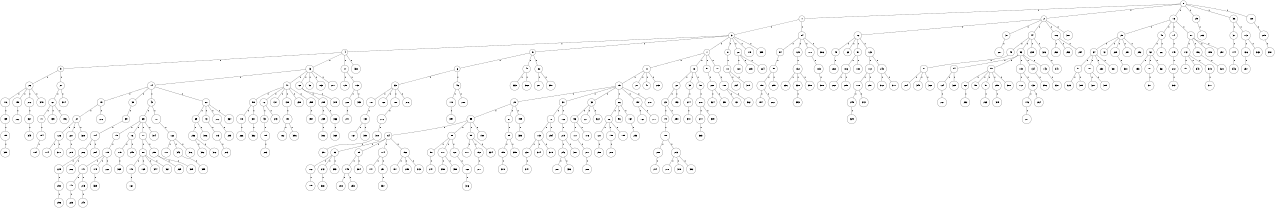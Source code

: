 graph G {
size="8.5,11;"
ratio = "expand;"
fixedsize="true;"
overlap="scale;"
node[shape=circle,width=.12,hight=.12,fontsize=12]
edge[fontsize=12]

0[label=" 0" color=black, pos="1.0355618,2.5189904!"];
1[label=" 1" color=black, pos="0.83431644,1.3970916!"];
2[label=" 2" color=black, pos="2.419312,2.6722125!"];
3[label=" 3" color=black, pos="2.7090285,0.24200887!"];
4[label=" 4" color=black, pos="2.9794138,2.2965048!"];
5[label=" 5" color=black, pos="0.53005843,2.3649492!"];
6[label=" 6" color=black, pos="0.78401243,0.84472479!"];
7[label=" 7" color=black, pos="1.3446989,0.82549464!"];
8[label=" 8" color=black, pos="1.4184374,2.2509116!"];
9[label=" 9" color=black, pos="1.7752499,0.06690261!"];
10[label=" 10" color=black, pos="1.4579785,2.3371267!"];
11[label=" 11" color=black, pos="0.4473514,2.3726051!"];
12[label=" 12" color=black, pos="2.4317456,0.4200244!"];
13[label=" 13" color=black, pos="0.76287455,0.59971407!"];
14[label=" 14" color=black, pos="1.0438733,2.9689733!"];
15[label=" 15" color=black, pos="1.5202123,1.7688329!"];
16[label=" 16" color=black, pos="0.13895297,2.1914035!"];
17[label=" 17" color=black, pos="2.6677477,0.10876485!"];
18[label=" 18" color=black, pos="2.9974212,1.2927333!"];
19[label=" 19" color=black, pos="1.0250271,2.8715378!"];
20[label=" 20" color=black, pos="1.3344483,2.4185768!"];
21[label=" 21" color=black, pos="1.0765358,0.64420983!"];
22[label=" 22" color=black, pos="0.46272968,2.5089813!"];
23[label=" 23" color=black, pos="2.407651,2.9215916!"];
24[label=" 24" color=black, pos="1.2975588,1.4608069!"];
25[label=" 25" color=black, pos="2.3713013,2.0910327!"];
26[label=" 26" color=black, pos="2.0154632,1.8134951!"];
27[label=" 27" color=black, pos="2.0491044,0.49726301!"];
28[label=" 28" color=black, pos="0.97659501,1.4808756!"];
29[label=" 29" color=black, pos="2.9341306,1.17354!"];
30[label=" 30" color=black, pos="1.7382685,2.3798022!"];
31[label=" 31" color=black, pos="1.9603356,1.6925234!"];
32[label=" 32" color=black, pos="2.414389,2.2232008!"];
33[label=" 33" color=black, pos="1.722902,2.1544127!"];
34[label=" 34" color=black, pos="0.69799955,2.7788555!"];
35[label=" 35" color=black, pos="1.6529406,2.1306567!"];
36[label=" 36" color=black, pos="0.19195831,1.6826665!"];
37[label=" 37" color=black, pos="1.7366176,0.52294917!"];
38[label=" 38" color=black, pos="1.5387277,2.6208056!"];
39[label=" 39" color=black, pos="0.20414525,2.7569576!"];
40[label=" 40" color=black, pos="1.4666593,2.4042245!"];
41[label=" 41" color=black, pos="2.294392,1.9279265!"];
42[label=" 42" color=black, pos="2.526545,2.7394955!"];
43[label=" 43" color=black, pos="2.9829006,0.80902125!"];
44[label=" 44" color=black, pos="2.4816844,2.3009478!"];
45[label=" 45" color=black, pos="1.3478942,2.6931882!"];
46[label=" 46" color=black, pos="0.72664839,0.38568517!"];
47[label=" 47" color=black, pos="1.6273227,1.5493279!"];
48[label=" 48" color=black, pos="2.1228013,1.2835433!"];
49[label=" 49" color=black, pos="0.51218963,2.4095849!"];
50[label=" 50" color=black, pos="2.918252,1.2182203!"];
51[label=" 51" color=black, pos="1.0192326,1.0760115!"];
52[label=" 52" color=black, pos="1.5189292,2.719219!"];
53[label=" 53" color=black, pos="0.20085634,0.75344528!"];
54[label=" 54" color=black, pos="0.72640091,2.8582984!"];
55[label=" 55" color=black, pos="2.2817733,2.4477057!"];
56[label=" 56" color=black, pos="1.3611787,2.8217678!"];
57[label=" 57" color=black, pos="1.9427189,1.9121029!"];
58[label=" 58" color=black, pos="1.3804331,0.76212346!"];
59[label=" 59" color=black, pos="0.15756474,2.9005826!"];
60[label=" 60" color=black, pos="2.2150943,2.5433174!"];
61[label=" 61" color=black, pos="1.0322088,2.3434554!"];
62[label=" 62" color=black, pos="2.4358931,0.11233336!"];
63[label=" 63" color=black, pos="0.60938005,0.12224093!"];
64[label=" 64" color=black, pos="0.2912881,1.843927!"];
65[label=" 65" color=black, pos="0.17536148,2.0949779!"];
66[label=" 66" color=black, pos="1.8863532,1.9554602!"];
67[label=" 67" color=black, pos="2.6952363,1.7204119!"];
68[label=" 68" color=black, pos="2.4758445,1.3262813!"];
69[label=" 69" color=black, pos="1.5604919,1.266663!"];
70[label=" 70" color=black, pos="0.87149048,2.7140514!"];
71[label=" 71" color=black, pos="2.9390354,0.45142925!"];
72[label=" 72" color=black, pos="2.7803011,2.4643305!"];
73[label=" 73" color=black, pos="2.0513862,2.5114572!"];
74[label=" 74" color=black, pos="1.4164097,1.9816574!"];
75[label=" 75" color=black, pos="0.32296021,1.0219767!"];
76[label=" 76" color=black, pos="1.9657985,0.30685792!"];
77[label=" 77" color=black, pos="1.0179947,0.52267553!"];
78[label=" 78" color=black, pos="0.95251722,0.37035575!"];
79[label=" 79" color=black, pos="0.073019299,1.1218761!"];
80[label=" 80" color=black, pos="0.11714128,2.808983!"];
81[label=" 81" color=black, pos="2.145515,1.106267!"];
82[label=" 82" color=black, pos="1.7873576,0.67357078!"];
83[label=" 83" color=black, pos="2.7899936,1.9091224!"];
84[label=" 84" color=black, pos="0.043805529,1.2820826!"];
85[label=" 85" color=black, pos="2.7895013,1.9512855!"];
86[label=" 86" color=black, pos="2.0414851,0.63357107!"];
87[label=" 87" color=black, pos="2.1434262,2.9678248!"];
88[label=" 88" color=black, pos="1.3416537,1.429095!"];
89[label=" 89" color=black, pos="0.097248045,2.0490934!"];
90[label=" 90" color=black, pos="0.62328634,1.9949234!"];
91[label=" 91" color=black, pos="1.4182116,2.1690721!"];
92[label=" 92" color=black, pos="0.12002621,1.5238174!"];
93[label=" 93" color=black, pos="0.25591286,0.65154594!"];
94[label=" 94" color=black, pos="1.7967441,0.41190238!"];
95[label=" 95" color=black, pos="0.040564157,2.2007379!"];
96[label=" 96" color=black, pos="1.1565351,1.8693865!"];
97[label=" 97" color=black, pos="0.16519495,2.1383887!"];
98[label=" 98" color=black, pos="1.641144,0.20176122!"];
99[label=" 99" color=black, pos="2.037358,0.52137282!"];
100[label=" 100" color=black, pos="0.82198799,1.0669116!"];
101[label=" 101" color=black, pos="2.5202932,1.3752988!"];
102[label=" 102" color=black, pos="0.0035745921,0.25720769!"];
103[label=" 103" color=black, pos="0.16692841,1.4263566!"];
104[label=" 104" color=black, pos="0.087778515,2.5772466!"];
105[label=" 105" color=black, pos="0.21422302,0.041454744!"];
106[label=" 106" color=black, pos="1.8489474,1.9147227!"];
107[label=" 107" color=black, pos="0.61404925,1.0436896!"];
108[label=" 108" color=black, pos="1.4812858,2.5139381!"];
109[label=" 109" color=black, pos="2.8290588,0.31861625!"];
110[label=" 110" color=black, pos="0.6764381,1.8767721!"];
111[label=" 111" color=black, pos="1.0337695,0.16682998!"];
112[label=" 112" color=black, pos="2.5988719,0.37452149!"];
113[label=" 113" color=black, pos="2.4597119,2.6684619!"];
114[label=" 114" color=black, pos="0.6591922,2.1949647!"];
115[label=" 115" color=black, pos="1.0192801,0.70927868!"];
116[label=" 116" color=black, pos="1.3492554,2.5021448!"];
117[label=" 117" color=black, pos="0.11245367,1.0109476!"];
118[label=" 118" color=black, pos="0.39658502,2.6322583!"];
119[label=" 119" color=black, pos="1.1908484,1.5519026!"];
120[label=" 120" color=black, pos="2.5431648,0.60281512!"];
121[label=" 121" color=black, pos="2.3424003,1.311536!"];
122[label=" 122" color=black, pos="2.8544616,2.2748339!"];
123[label=" 123" color=black, pos="1.7451549,1.3743077!"];
124[label=" 124" color=black, pos="2.2073294,2.2727245!"];
125[label=" 125" color=black, pos="0.6972136,2.1086748!"];
126[label=" 126" color=black, pos="2.1713917,1.5241531!"];
127[label=" 127" color=black, pos="2.5400214,2.1519603!"];
128[label=" 128" color=black, pos="0.0024797618,2.0860629!"];
129[label=" 129" color=black, pos="2.0260525,0.34647254!"];
130[label=" 130" color=black, pos="1.9040995,0.7542559!"];
131[label=" 131" color=black, pos="1.6054191,1.7436646!"];
132[label=" 132" color=black, pos="0.0050160922,2.1325315!"];
133[label=" 133" color=black, pos="2.3000611,2.7960283!"];
134[label=" 134" color=black, pos="1.9821394,2.8336928!"];
135[label=" 135" color=black, pos="1.3962372,0.60534698!"];
136[label=" 136" color=black, pos="0.74042858,0.74359697!"];
137[label=" 137" color=black, pos="1.0890087,2.6469952!"];
138[label=" 138" color=black, pos="0.71137597,1.6423625!"];
139[label=" 139" color=black, pos="0.52981466,0.12954348!"];
140[label=" 140" color=black, pos="1.4024161,0.23706045!"];
141[label=" 141" color=black, pos="1.5032813,1.17393!"];
142[label=" 142" color=black, pos="0.35327019,0.007581485!"];
143[label=" 143" color=black, pos="2.993276,2.1482243!"];
144[label=" 144" color=black, pos="0.30433831,1.5001856!"];
145[label=" 145" color=black, pos="2.9818907,0.38645513!"];
146[label=" 146" color=black, pos="0.54843186,2.0100617!"];
147[label=" 147" color=black, pos="0.41484465,0.61307729!"];
148[label=" 148" color=black, pos="0.4016802,2.519738!"];
149[label=" 149" color=black, pos="0.88322648,2.3903822!"];
150[label=" 150" color=black, pos="2.7012908,2.986004!"];
151[label=" 151" color=black, pos="1.0108921,0.42827124!"];
152[label=" 152" color=black, pos="2.0260495,2.7085774!"];
153[label=" 153" color=black, pos="1.0756376,2.701207!"];
154[label=" 154" color=black, pos="2.1238501,2.702316!"];
155[label=" 155" color=black, pos="2.8508739,1.3559556!"];
156[label=" 156" color=black, pos="0.16553102,0.15751562!"];
157[label=" 157" color=black, pos="0.56936148,2.2852542!"];
158[label=" 158" color=black, pos="2.9458615,2.9652189!"];
159[label=" 159" color=black, pos="2.4054865,2.271984!"];
160[label=" 160" color=black, pos="2.321947,2.4394763!"];
161[label=" 161" color=black, pos="2.075594,0.021654087!"];
162[label=" 162" color=black, pos="1.8519519,1.7381389!"];
163[label=" 163" color=black, pos="2.0393634,2.95538!"];
164[label=" 164" color=black, pos="0.96978799,1.2536519!"];
165[label=" 165" color=black, pos="1.6607934,1.8098017!"];
166[label=" 166" color=black, pos="2.8101642,1.5634085!"];
167[label=" 167" color=black, pos="2.1685108,2.6471867!"];
168[label=" 168" color=black, pos="0.81595396,1.8880424!"];
169[label=" 169" color=black, pos="1.2273462,2.0909921!"];
170[label=" 170" color=black, pos="2.6336666,2.782124!"];
171[label=" 171" color=black, pos="2.9232254,1.8779244!"];
172[label=" 172" color=black, pos="1.8503996,0.43216288!"];
173[label=" 173" color=black, pos="1.6704823,0.11784798!"];
174[label=" 174" color=black, pos="2.0169852,1.6962972!"];
175[label=" 175" color=black, pos="0.51664898,0.67595385!"];
176[label=" 176" color=black, pos="0.43014687,0.22415088!"];
177[label=" 177" color=black, pos="1.4736928,1.7367912!"];
178[label=" 178" color=black, pos="2.1442739,1.7803894!"];
179[label=" 179" color=black, pos="0.25641917,2.9605128!"];
180[label=" 180" color=black, pos="1.78989,2.6180119!"];
181[label=" 181" color=black, pos="2.6346402,2.9410188!"];
182[label=" 182" color=black, pos="2.4171164,2.8371215!"];
183[label=" 183" color=black, pos="2.9808,1.2663683!"];
184[label=" 184" color=black, pos="2.0770716,2.0684399!"];
185[label=" 185" color=black, pos="2.8056621,2.6581238!"];
186[label=" 186" color=black, pos="0.32414622,1.0174354!"];
187[label=" 187" color=black, pos="2.0968269,0.68738421!"];
188[label=" 188" color=black, pos="1.3706238,2.3470891!"];
189[label=" 189" color=black, pos="2.041256,1.6568895!"];
190[label=" 190" color=black, pos="0.92542399,2.3921377!"];
191[label=" 191" color=black, pos="1.0070863,0.31717081!"];
192[label=" 192" color=black, pos="0.14902513,1.6349223!"];
193[label=" 193" color=black, pos="1.1908418,0.90462327!"];
194[label=" 194" color=black, pos="1.7315592,0.095553378!"];
195[label=" 195" color=black, pos="0.90000678,0.71510287!"];
196[label=" 196" color=black, pos="0.088333702,1.2758946!"];
197[label=" 197" color=black, pos="1.3502999,2.5879621!"];
198[label=" 198" color=black, pos="0.42679495,2.1819479!"];
199[label=" 199" color=black, pos="0.63860571,0.51803909!"];
200[label=" 200" color=black, pos="0.88472942,2.7423181!"];
201[label=" 201" color=black, pos="2.4460074,1.5905592!"];
202[label=" 202" color=black, pos="0.56899999,0.0059525757!"];
203[label=" 203" color=black, pos="0.46905014,1.7396373!"];
204[label=" 204" color=black, pos="2.7832475,1.6869735!"];
205[label=" 205" color=black, pos="2.9483159,1.4092713!"];
206[label=" 206" color=black, pos="2.2550353,2.808992!"];
207[label=" 207" color=black, pos="1.090338,1.6812719!"];
208[label=" 208" color=black, pos="0.47999248,2.0506386!"];
209[label=" 209" color=black, pos="1.0705313,2.1035664!"];
210[label=" 210" color=black, pos="0.3273103,1.1085381!"];
211[label=" 211" color=black, pos="2.8305744,0.35374429!"];
212[label=" 212" color=black, pos="0.86370725,2.7473693!"];
213[label=" 213" color=black, pos="0.31565343,2.1871339!"];
214[label=" 214" color=black, pos="2.7478599,0.46432982!"];
215[label=" 215" color=black, pos="0.32315711,2.8132652!"];
216[label=" 216" color=black, pos="0.56919166,1.7291494!"];
217[label=" 217" color=black, pos="1.5051015,2.2792543!"];
218[label=" 218" color=black, pos="0.94223483,0.62877228!"];
219[label=" 219" color=black, pos="1.2359677,2.3866311!"];
220[label=" 220" color=black, pos="1.0232344,1.9116981!"];
221[label=" 221" color=black, pos="1.2906411,1.9095766!"];
222[label=" 222" color=black, pos="0.094958019,2.8766988!"];
223[label=" 223" color=black, pos="1.5195081,2.2212647!"];
224[label=" 224" color=black, pos="1.5538678,1.7284228!"];
225[label=" 225" color=black, pos="0.78313,0.89138112!"];
226[label=" 226" color=black, pos="0.39546937,0.49817409!"];
227[label=" 227" color=black, pos="0.50266997,2.7311121!"];
228[label=" 228" color=black, pos="2.0188057,0.86479221!"];
229[label=" 229" color=black, pos="2.7416422,1.3479476!"];
230[label=" 230" color=black, pos="1.1482752,1.2547153!"];
231[label=" 231" color=black, pos="0.91461038,0.75648312!"];
232[label=" 232" color=black, pos="1.4263942,1.5274474!"];
233[label=" 233" color=black, pos="0.49258291,2.934889!"];
234[label=" 234" color=black, pos="0.93898193,0.51948937!"];
235[label=" 235" color=black, pos="1.3178684,0.96755627!"];
236[label=" 236" color=black, pos="1.8934116,1.6461208!"];
237[label=" 237" color=black, pos="2.6067173,1.471654!"];
238[label=" 238" color=black, pos="1.2187148,1.4227759!"];
239[label=" 239" color=black, pos="1.2023494,2.6018033!"];
240[label=" 240" color=black, pos="1.6641649,0.8382678!"];
241[label=" 241" color=black, pos="2.5480793,2.0448!"];
242[label=" 242" color=black, pos="1.20622,2.9287131!"];
243[label=" 243" color=black, pos="0.81489084,1.8607624!"];
244[label=" 244" color=black, pos="1.7286179,1.3433562!"];
245[label=" 245" color=black, pos="1.5009515,2.0903276!"];
246[label=" 246" color=black, pos="1.5413795,0.8529915!"];
247[label=" 247" color=black, pos="0.69236247,1.3724725!"];
248[label=" 248" color=black, pos="1.5840456,1.5132751!"];
249[label=" 249" color=black, pos="1.9838972,2.619186!"];
250[label=" 250" color=black, pos="2.1223645,1.7142054!"];
251[label=" 251" color=black, pos="1.4441685,1.6455578!"];
252[label=" 252" color=black, pos="1.0818509,1.5081215!"];
253[label=" 253" color=black, pos="0.80392421,0.30246873!"];
254[label=" 254" color=black, pos="0.11155261,0.089032677!"];
255[label=" 255" color=black, pos="2.6102551,0.16044241!"];
256[label=" 256" color=black, pos="0.67224551,2.3264254!"];
257[label=" 257" color=black, pos="0.23179263,0.84625977!"];
258[label=" 258" color=black, pos="0.49351055,0.29141255!"];
259[label=" 259" color=black, pos="0.13543301,0.11046537!"];
260[label=" 260" color=black, pos="2.9258844,1.8000863!"];
261[label=" 261" color=black, pos="1.217036,0.075112317!"];
262[label=" 262" color=black, pos="1.2580153,1.1325037!"];
263[label=" 263" color=black, pos="0.62565019,1.0625709!"];
264[label=" 264" color=black, pos="2.9666636,1.9540384!"];
265[label=" 265" color=black, pos="2.3346078,0.55261339!"];
266[label=" 266" color=black, pos="1.3607633,0.76579738!"];
267[label=" 267" color=black, pos="1.7809963,2.7134803!"];
268[label=" 268" color=black, pos="2.4948496,1.4366892!"];
269[label=" 269" color=black, pos="1.6161217,1.0404741!"];
270[label=" 270" color=black, pos="1.6759465,0.74240732!"];
271[label=" 271" color=black, pos="1.4659239,0.5994924!"];
272[label=" 272" color=black, pos="0.19397463,1.6310437!"];
273[label=" 273" color=black, pos="1.3538289,1.3567008!"];
274[label=" 274" color=black, pos="1.027683,2.2107886!"];
275[label=" 275" color=black, pos="2.9987609,1.5155599!"];
276[label=" 276" color=black, pos="1.4378355,1.2054961!"];
277[label=" 277" color=black, pos="1.4640506,1.9280941!"];
278[label=" 278" color=black, pos="2.418948,1.4415938!"];
279[label=" 279" color=black, pos="2.4754797,2.3174594!"];
280[label=" 280" color=black, pos="1.594617,0.19803676!"];
281[label=" 281" color=black, pos="0.13216014,0.6630381!"];
282[label=" 282" color=black, pos="2.6772357,2.9685224!"];
283[label=" 283" color=black, pos="0.79809555,1.1696071!"];
284[label=" 284" color=black, pos="2.4363315,0.28988819!"];
285[label=" 285" color=black, pos="0.62107345,1.0403793!"];
286[label=" 286" color=black, pos="2.8884838,1.9248934!"];
287[label=" 287" color=black, pos="0.52305935,1.0334178!"];
288[label=" 288" color=black, pos="2.1908559,0.066122216!"];
289[label=" 289" color=black, pos="0.78619209,2.4828592!"];
290[label=" 290" color=black, pos="1.602987,1.1394244!"];
291[label=" 291" color=black, pos="0.93546396,2.6370136!"];
292[label=" 292" color=black, pos="2.6841348,1.2721775!"];
293[label=" 293" color=black, pos="0.14488409,1.3452297!"];
294[label=" 294" color=black, pos="0.79452992,1.3973313!"];
295[label=" 295" color=black, pos="1.5124759,0.43526561!"];
296[label=" 296" color=black, pos="0.66220364,1.0263478!"];
297[label=" 297" color=black, pos="0.23054814,1.9118235!"];
298[label=" 298" color=black, pos="0.96058859,1.2346177!"];
299[label=" 299" color=black, pos="0.36027945,1.267848!"];
300[label=" 300" color=black, pos="1.7985331,1.3496224!"];
301[label=" 301" color=black, pos="2.8525823,2.976785!"];
302[label=" 302" color=black, pos="2.9649752,1.9647015!"];
303[label=" 303" color=black, pos="2.8048654,2.1807829!"];
304[label=" 304" color=black, pos="1.901355,1.9154647!"];
305[label=" 305" color=black, pos="1.7163377,1.9654383!"];
306[label=" 306" color=black, pos="1.8785362,2.5729789!"];
307[label=" 307" color=black, pos="1.0716873,0.28322981!"];
308[label=" 308" color=black, pos="1.3808524,0.81363747!"];
309[label=" 309" color=black, pos="2.3277043,2.880547!"];
310[label=" 310" color=black, pos="2.1645387,0.77013065!"];
311[label=" 311" color=black, pos="2.2452157,2.4364731!"];
312[label=" 312" color=black, pos="1.1580443,0.27847377!"];
313[label=" 313" color=black, pos="0.17922608,2.5513083!"];
314[label=" 314" color=black, pos="0.443968,2.2965779!"];
315[label=" 315" color=black, pos="0.96511405,0.38587557!"];
316[label=" 316" color=black, pos="1.2126599,0.57940118!"];
317[label=" 317" color=black, pos="1.9899355,1.8330437!"];
318[label=" 318" color=black, pos="0.30519673,0.12387831!"];
319[label=" 319" color=black, pos="0.55408794,0.69698307!"];
320[label=" 320" color=black, pos="2.9122892,0.58651425!"];
321[label=" 321" color=black, pos="2.2193689,0.14927757!"];
322[label=" 322" color=black, pos="2.2621098,2.1789921!"];
323[label=" 323" color=black, pos="0.025663098,2.5731903!"];
324[label=" 324" color=black, pos="0.76438073,0.77868718!"];
325[label=" 325" color=black, pos="0.61253963,0.90879043!"];
326[label=" 326" color=black, pos="2.2149053,2.4681488!"];
327[label=" 327" color=black, pos="2.5930202,0.48112544!"];
328[label=" 328" color=black, pos="0.14058868,1.5968247!"];
329[label=" 329" color=black, pos="0.20546226,1.0232944!"];
330[label=" 330" color=black, pos="2.1919577,0.69479585!"];
331[label=" 331" color=black, pos="0.76715427,2.4559438!"];
332[label=" 332" color=black, pos="0.42057755,1.2858512!"];
333[label=" 333" color=black, pos="2.8463619,2.9508535!"];
334[label=" 334" color=black, pos="1.2273104,2.8302604!"];
335[label=" 335" color=black, pos="0.58413414,1.3256399!"];
336[label=" 336" color=black, pos="0.3790255,2.0846804!"];
337[label=" 337" color=black, pos="2.668567,2.0520598!"];
338[label=" 338" color=black, pos="2.3102614,1.0781455!"];
339[label=" 339" color=black, pos="0.014841754,2.6089507!"];
340[label=" 340" color=black, pos="0.7687203,1.4685365!"];
341[label=" 341" color=black, pos="2.0894435,0.67634935!"];
342[label=" 342" color=black, pos="1.8383923,0.13708447!"];
343[label=" 343" color=black, pos="0.81799553,0.14724927!"];
344[label=" 344" color=black, pos="2.3851891,1.7815088!"];
345[label=" 345" color=black, pos="1.3399045,2.9142807!"];
346[label=" 346" color=black, pos="2.5804242,0.72758157!"];
347[label=" 347" color=black, pos="2.5265155,2.0306853!"];
348[label=" 348" color=black, pos="0.23133415,1.910318!"];
349[label=" 349" color=black, pos="2.9186118,1.6375316!"];
350[label=" 350" color=black, pos="1.0932771,0.17953053!"];
351[label=" 351" color=black, pos="1.2373405,1.1082937!"];
352[label=" 352" color=black, pos="0.55870945,1.6762856!"];
353[label=" 353" color=black, pos="1.7233711,0.54877982!"];
354[label=" 354" color=black, pos="0.58299256,0.89906128!"];
355[label=" 355" color=black, pos="0.61289364,2.4047439!"];
356[label=" 356" color=black, pos="0.42896834,1.1650055!"];
357[label=" 357" color=black, pos="0.90172936,1.1045842!"];
358[label=" 358" color=black, pos="0.5771532,2.9062791!"];
359[label=" 359" color=black, pos="1.6108945,0.43702327!"];
360[label=" 360" color=black, pos="2.9043752,0.068217883!"];
361[label=" 361" color=black, pos="1.7038752,0.93154157!"];
362[label=" 362" color=black, pos="1.8933591,1.3963759!"];
363[label=" 363" color=black, pos="2.7603494,1.3504805!"];
364[label=" 364" color=black, pos="1.1161818,1.5368979!"];
365[label=" 365" color=black, pos="0.31802311,2.0129176!"];
366[label=" 366" color=black, pos="0.92559677,1.70967!"];
367[label=" 367" color=black, pos="2.9337695,2.7060952!"];
368[label=" 368" color=black, pos="1.2600022,2.465891!"];
369[label=" 369" color=black, pos="1.3913108,0.25074513!"];
370[label=" 370" color=black, pos="0.22803542,2.7909226!"];
371[label=" 371" color=black, pos="2.4482408,0.17770259!"];
372[label=" 372" color=black, pos="0.65688917,2.5823337!"];
373[label=" 373" color=black, pos="0.3560825,1.8700886!"];
374[label=" 374" color=black, pos="1.514448,1.8181706!"];
375[label=" 375" color=black, pos="1.7264519,2.2863622!"];
376[label=" 376" color=black, pos="1.2985789,2.9503314!"];
377[label=" 377" color=black, pos="0.14968578,0.97455963!"];
378[label=" 378" color=black, pos="2.8481975,1.366106!"];
379[label=" 379" color=black, pos="1.9068854,2.8608609!"];
380[label=" 380" color=black, pos="1.2584091,2.5386869!"];
381[label=" 381" color=black, pos="1.0384459,1.8961708!"];
382[label=" 382" color=black, pos="0.98853405,0.0011114264!"];
383[label=" 383" color=black, pos="2.2386072,0.70143993!"];
384[label=" 384" color=black, pos="0.039726846,2.2270758!"];
385[label=" 385" color=black, pos="1.8528478,1.5671338!"];
386[label=" 386" color=black, pos="0.96711769,0.99748366!"];
387[label=" 387" color=black, pos="2.4770485,2.4377777!"];
388[label=" 388" color=black, pos="0.30153913,1.3499491!"];
389[label=" 389" color=black, pos="0.38524009,2.892879!"];
390[label=" 390" color=black, pos="2.9604613,1.0887601!"];
391[label=" 391" color=black, pos="1.181464,1.7362545!"];
392[label=" 392" color=black, pos="2.4419713,1.4106035!"];
393[label=" 393" color=black, pos="2.1649657,2.9958645!"];
394[label=" 394" color=black, pos="0.91097717,1.0060866!"];
395[label=" 395" color=black, pos="1.8516927,0.12348315!"];
396[label=" 396" color=black, pos="1.4203289,2.4932169!"];
397[label=" 397" color=black, pos="1.7195521,0.17934315!"];
398[label=" 398" color=black, pos="0.28008622,1.8790819!"];
399[label=" 399" color=black, pos="0.058303208,0.68274112!"];
0--1[label="1"]
0--2[label="1"]
0--16[label="1"]
0--25[label="1"]
0--36[label="1"]
0--128[label="1"]
1--3[label="1"]
1--84[label="1"]
2--12[label="1"]
2--31[label="1"]
2--44[label="1"]
2--106[label="1"]
2--387[label="1"]
3--4[label="1"]
3--5[label="1"]
3--7[label="1"]
3--8[label="1"]
3--20[label="1"]
3--179[label="1"]
3--399[label="1"]
4--9[label="1"]
4--13[label="1"]
4--17[label="1"]
4--330[label="1"]
5--6[label="1"]
5--48[label="1"]
5--82[label="1"]
6--33[label="1"]
6--46[label="1"]
7--11[label="1"]
7--18[label="1"]
7--57[label="1"]
7--70[label="1"]
8--10[label="1"]
9--26[label="1"]
9--27[label="1"]
10--234[label="1"]
10--375[label="1"]
11--15[label="1"]
11--21[label="1"]
11--41[label="1"]
11--269[label="1"]
12--49[label="1"]
12--63[label="1"]
12--91[label="1"]
12--123[label="1"]
13--14[label="1"]
13--47[label="1"]
13--68[label="1"]
13--92[label="1"]
13--163[label="1"]
13--211[label="1"]
14--19[label="1"]
14--38[label="1"]
14--43[label="1"]
14--60[label="1"]
15--28[label="1"]
15--30[label="1"]
15--32[label="1"]
15--66[label="1"]
15--157[label="1"]
15--210[label="1"]
16--29[label="1"]
16--40[label="1"]
16--74[label="1"]
16--87[label="1"]
17--125[label="1"]
17--165[label="1"]
18--22[label="1"]
18--35[label="1"]
18--50[label="1"]
19--24[label="1"]
19--226[label="1"]
20--120[label="1"]
20--205[label="1"]
20--224[label="1"]
22--23[label="1"]
22--193[label="1"]
23--79[label="1"]
23--250[label="1"]
24--126[label="1"]
24--227[label="1"]
24--328[label="1"]
25--283[label="1"]
26--116[label="1"]
26--198[label="1"]
26--212[label="1"]
26--348[label="1"]
27--61[label="1"]
27--304[label="1"]
28--55[label="1"]
28--67[label="1"]
28--159[label="1"]
29--34[label="1"]
29--42[label="1"]
29--229[label="1"]
29--291[label="1"]
29--292[label="1"]
30--78[label="1"]
30--166[label="1"]
31--207[label="1"]
32--56[label="1"]
32--221[label="1"]
32--322[label="1"]
33--107[label="1"]
33--168[label="1"]
33--180[label="1"]
33--276[label="1"]
34--51[label="1"]
34--187[label="1"]
34--230[label="1"]
34--381[label="1"]
35--274[label="1"]
36--37[label="1"]
36--113[label="1"]
37--144[label="1"]
38--39[label="1"]
39--104[label="1"]
40--52[label="1"]
40--261[label="1"]
43--65[label="1"]
43--101[label="1"]
44--45[label="1"]
44--53[label="1"]
44--235[label="1"]
44--326[label="1"]
45--81[label="1"]
46--110[label="1"]
46--280[label="1"]
47--58[label="1"]
47--72[label="1"]
47--137[label="1"]
47--138[label="1"]
47--238[label="1"]
47--259[label="1"]
48--333[label="1"]
48--368[label="1"]
49--268[label="1"]
50--218[label="1"]
51--323[label="1"]
51--385[label="1"]
52--153[label="1"]
52--181[label="1"]
52--361[label="1"]
53--54[label="1"]
53--59[label="1"]
53--109[label="1"]
53--134[label="1"]
53--143[label="1"]
54--124[label="1"]
54--325[label="1"]
55--64[label="1"]
55--88[label="1"]
55--99[label="1"]
55--150[label="1"]
56--117[label="1"]
56--176[label="1"]
57--220[label="1"]
58--118[label="1"]
58--301[label="1"]
59--62[label="1"]
59--95[label="1"]
59--97[label="1"]
59--299[label="1"]
59--380[label="1"]
60--69[label="1"]
60--73[label="1"]
60--202[label="1"]
60--364[label="1"]
61--71[label="1"]
61--135[label="1"]
61--196[label="1"]
62--232[label="1"]
64--83[label="1"]
64--89[label="1"]
64--114[label="1"]
64--152[label="1"]
65--75[label="1"]
65--76[label="1"]
65--77[label="1"]
65--374[label="1"]
66--86[label="1"]
66--96[label="1"]
66--164[label="1"]
67--85[label="1"]
68--209[label="1"]
68--315[label="1"]
69--256[label="1"]
69--306[label="1"]
70--100[label="1"]
71--154[label="1"]
72--93[label="1"]
72--243[label="1"]
73--173[label="1"]
74--149[label="1"]
75--115[label="1"]
76--119[label="1"]
76--249[label="1"]
77--80[label="1"]
77--258[label="1"]
78--103[label="1"]
78--254[label="1"]
79--108[label="1"]
80--140[label="1"]
80--169[label="1"]
80--344[label="1"]
80--367[label="1"]
81--204[label="1"]
81--345[label="1"]
81--360[label="1"]
82--201[label="1"]
82--357[label="1"]
83--102[label="1"]
83--242[label="1"]
83--353[label="1"]
84--94[label="1"]
84--129[label="1"]
84--170[label="1"]
84--386[label="1"]
85--155[label="1"]
85--355[label="1"]
86--121[label="1"]
86--158[label="1"]
86--189[label="1"]
87--142[label="1"]
87--156[label="1"]
87--195[label="1"]
87--257[label="1"]
88--90[label="1"]
88--111[label="1"]
88--127[label="1"]
89--145[label="1"]
89--384[label="1"]
90--247[label="1"]
91--186[label="1"]
91--188[label="1"]
93--105[label="1"]
94--98[label="1"]
97--263[label="1"]
98--190[label="1"]
98--255[label="1"]
99--177[label="1"]
99--192[label="1"]
99--334[label="1"]
100--131[label="1"]
100--362[label="1"]
101--122[label="1"]
102--185[label="1"]
103--231[label="1"]
103--314[label="1"]
103--379[label="1"]
104--206[label="1"]
104--284[label="1"]
105--203[label="1"]
106--252[label="1"]
106--253[label="1"]
106--294[label="1"]
107--130[label="1"]
108--200[label="1"]
108--273[label="1"]
109--112[label="1"]
109--133[label="1"]
110--394[label="1"]
111--350[label="1"]
111--358[label="1"]
113--136[label="1"]
113--363[label="1"]
114--147[label="1"]
114--251[label="1"]
115--141[label="1"]
115--175[label="1"]
115--222[label="1"]
116--139[label="1"]
117--217[label="1"]
118--266[label="1"]
119--365[label="1"]
121--298[label="1"]
122--171[label="1"]
122--343[label="1"]
122--376[label="1"]
123--172[label="1"]
123--248[label="1"]
124--267[label="1"]
126--174[label="1"]
126--371[label="1"]
127--160[label="1"]
128--275[label="1"]
129--132[label="1"]
130--167[label="1"]
130--390[label="1"]
132--236[label="1"]
132--338[label="1"]
132--398[label="1"]
133--146[label="1"]
133--264[label="1"]
134--356[label="1"]
136--237[label="1"]
138--151[label="1"]
139--199[label="1"]
140--161[label="1"]
141--148[label="1"]
141--215[label="1"]
142--191[label="1"]
142--340[label="1"]
142--373[label="1"]
143--331[label="1"]
144--346[label="1"]
145--208[label="1"]
145--233[label="1"]
146--281[label="1"]
148--223[label="1"]
149--272[label="1"]
151--182[label="1"]
151--396[label="1"]
152--197[label="1"]
152--285[label="1"]
152--313[label="1"]
154--184[label="1"]
155--378[label="1"]
156--320[label="1"]
157--162[label="1"]
157--271[label="1"]
158--270[label="1"]
159--335[label="1"]
160--316[label="1"]
164--293[label="1"]
165--228[label="1"]
165--392[label="1"]
166--219[label="1"]
170--183[label="1"]
172--178[label="1"]
172--297[label="1"]
173--213[label="1"]
175--339[label="1"]
178--245[label="1"]
178--342[label="1"]
180--216[label="1"]
181--311[label="1"]
183--308[label="1"]
186--260[label="1"]
186--289[label="1"]
187--321[label="1"]
187--389[label="1"]
190--194[label="1"]
190--282[label="1"]
192--277[label="1"]
198--262[label="1"]
199--359[label="1"]
200--214[label="1"]
202--295[label="1"]
206--225[label="1"]
206--286[label="1"]
209--239[label="1"]
209--366[label="1"]
212--327[label="1"]
215--240[label="1"]
216--310[label="1"]
217--288[label="1"]
218--244[label="1"]
218--309[label="1"]
219--246[label="1"]
219--307[label="1"]
220--324[label="1"]
220--351[label="1"]
225--290[label="1"]
227--279[label="1"]
228--241[label="1"]
229--300[label="1"]
231--347[label="1"]
239--302[label="1"]
242--388[label="1"]
244--383[label="1"]
245--329[label="1"]
246--287[label="1"]
246--336[label="1"]
248--312[label="1"]
248--317[label="1"]
251--337[label="1"]
256--352[label="1"]
256--372[label="1"]
258--265[label="1"]
258--305[label="1"]
259--354[label="1"]
272--303[label="1"]
273--278[label="1"]
273--318[label="1"]
273--382[label="1"]
274--370[label="1"]
275--391[label="1"]
290--296[label="1"]
299--319[label="1"]
301--332[label="1"]
310--397[label="1"]
326--341[label="1"]
327--349[label="1"]
338--393[label="1"]
343--395[label="1"]
366--369[label="1"]
373--377[label="1"]

}
